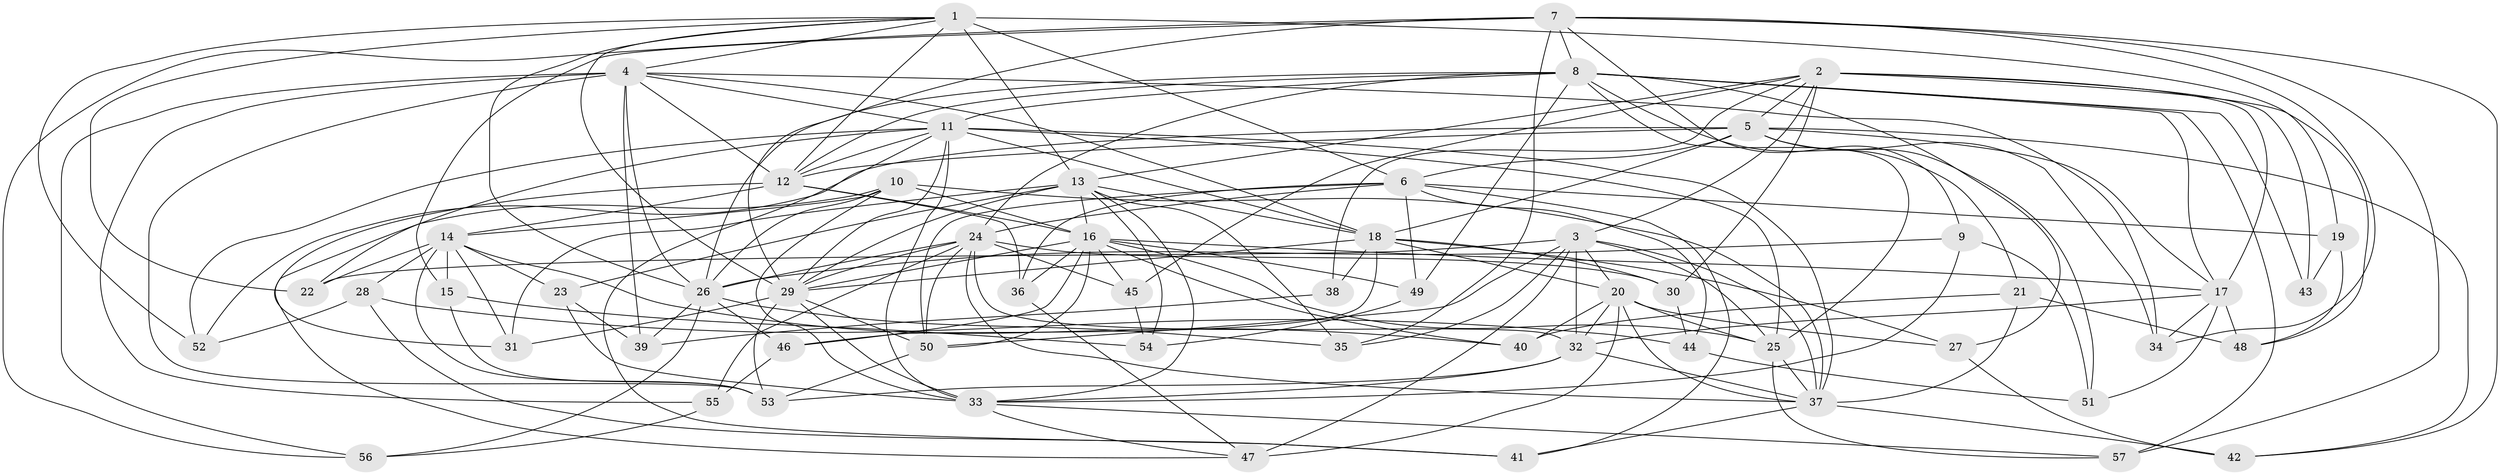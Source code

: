 // original degree distribution, {4: 1.0}
// Generated by graph-tools (version 1.1) at 2025/53/03/04/25 22:53:46]
// undirected, 57 vertices, 179 edges
graph export_dot {
  node [color=gray90,style=filled];
  1;
  2;
  3;
  4;
  5;
  6;
  7;
  8;
  9;
  10;
  11;
  12;
  13;
  14;
  15;
  16;
  17;
  18;
  19;
  20;
  21;
  22;
  23;
  24;
  25;
  26;
  27;
  28;
  29;
  30;
  31;
  32;
  33;
  34;
  35;
  36;
  37;
  38;
  39;
  40;
  41;
  42;
  43;
  44;
  45;
  46;
  47;
  48;
  49;
  50;
  51;
  52;
  53;
  54;
  55;
  56;
  57;
  1 -- 4 [weight=1.0];
  1 -- 6 [weight=3.0];
  1 -- 12 [weight=1.0];
  1 -- 13 [weight=2.0];
  1 -- 19 [weight=1.0];
  1 -- 22 [weight=1.0];
  1 -- 26 [weight=1.0];
  1 -- 29 [weight=1.0];
  1 -- 52 [weight=1.0];
  2 -- 3 [weight=2.0];
  2 -- 5 [weight=1.0];
  2 -- 13 [weight=1.0];
  2 -- 17 [weight=1.0];
  2 -- 30 [weight=1.0];
  2 -- 38 [weight=2.0];
  2 -- 43 [weight=2.0];
  2 -- 45 [weight=1.0];
  2 -- 48 [weight=1.0];
  3 -- 20 [weight=1.0];
  3 -- 22 [weight=1.0];
  3 -- 25 [weight=1.0];
  3 -- 32 [weight=2.0];
  3 -- 35 [weight=1.0];
  3 -- 37 [weight=1.0];
  3 -- 47 [weight=2.0];
  3 -- 50 [weight=1.0];
  4 -- 11 [weight=1.0];
  4 -- 12 [weight=1.0];
  4 -- 18 [weight=1.0];
  4 -- 26 [weight=3.0];
  4 -- 34 [weight=1.0];
  4 -- 39 [weight=1.0];
  4 -- 53 [weight=1.0];
  4 -- 55 [weight=1.0];
  4 -- 56 [weight=1.0];
  5 -- 6 [weight=1.0];
  5 -- 12 [weight=2.0];
  5 -- 17 [weight=1.0];
  5 -- 18 [weight=1.0];
  5 -- 34 [weight=1.0];
  5 -- 42 [weight=1.0];
  5 -- 51 [weight=1.0];
  5 -- 52 [weight=1.0];
  6 -- 19 [weight=1.0];
  6 -- 24 [weight=1.0];
  6 -- 36 [weight=2.0];
  6 -- 41 [weight=1.0];
  6 -- 44 [weight=1.0];
  6 -- 49 [weight=1.0];
  6 -- 50 [weight=1.0];
  7 -- 8 [weight=1.0];
  7 -- 9 [weight=1.0];
  7 -- 15 [weight=1.0];
  7 -- 29 [weight=2.0];
  7 -- 34 [weight=1.0];
  7 -- 35 [weight=1.0];
  7 -- 42 [weight=1.0];
  7 -- 56 [weight=1.0];
  7 -- 57 [weight=1.0];
  8 -- 11 [weight=1.0];
  8 -- 12 [weight=1.0];
  8 -- 17 [weight=1.0];
  8 -- 21 [weight=1.0];
  8 -- 24 [weight=1.0];
  8 -- 25 [weight=1.0];
  8 -- 26 [weight=1.0];
  8 -- 27 [weight=1.0];
  8 -- 43 [weight=1.0];
  8 -- 49 [weight=1.0];
  8 -- 57 [weight=1.0];
  9 -- 26 [weight=1.0];
  9 -- 33 [weight=1.0];
  9 -- 51 [weight=1.0];
  10 -- 14 [weight=1.0];
  10 -- 16 [weight=1.0];
  10 -- 26 [weight=1.0];
  10 -- 33 [weight=1.0];
  10 -- 37 [weight=1.0];
  10 -- 47 [weight=1.0];
  11 -- 12 [weight=1.0];
  11 -- 18 [weight=1.0];
  11 -- 22 [weight=1.0];
  11 -- 25 [weight=2.0];
  11 -- 29 [weight=1.0];
  11 -- 33 [weight=1.0];
  11 -- 37 [weight=1.0];
  11 -- 41 [weight=1.0];
  11 -- 52 [weight=1.0];
  12 -- 14 [weight=2.0];
  12 -- 16 [weight=1.0];
  12 -- 31 [weight=1.0];
  12 -- 36 [weight=2.0];
  13 -- 16 [weight=1.0];
  13 -- 18 [weight=1.0];
  13 -- 23 [weight=1.0];
  13 -- 29 [weight=1.0];
  13 -- 31 [weight=1.0];
  13 -- 33 [weight=2.0];
  13 -- 35 [weight=1.0];
  13 -- 54 [weight=1.0];
  14 -- 15 [weight=3.0];
  14 -- 22 [weight=1.0];
  14 -- 23 [weight=1.0];
  14 -- 28 [weight=1.0];
  14 -- 31 [weight=1.0];
  14 -- 40 [weight=1.0];
  14 -- 53 [weight=1.0];
  15 -- 53 [weight=1.0];
  15 -- 54 [weight=1.0];
  16 -- 17 [weight=1.0];
  16 -- 25 [weight=1.0];
  16 -- 29 [weight=1.0];
  16 -- 36 [weight=1.0];
  16 -- 40 [weight=1.0];
  16 -- 45 [weight=1.0];
  16 -- 46 [weight=1.0];
  16 -- 49 [weight=1.0];
  16 -- 50 [weight=1.0];
  17 -- 32 [weight=1.0];
  17 -- 34 [weight=1.0];
  17 -- 48 [weight=1.0];
  17 -- 51 [weight=1.0];
  18 -- 20 [weight=1.0];
  18 -- 27 [weight=1.0];
  18 -- 29 [weight=1.0];
  18 -- 30 [weight=1.0];
  18 -- 38 [weight=1.0];
  18 -- 46 [weight=1.0];
  19 -- 43 [weight=1.0];
  19 -- 48 [weight=1.0];
  20 -- 25 [weight=1.0];
  20 -- 27 [weight=1.0];
  20 -- 32 [weight=1.0];
  20 -- 37 [weight=1.0];
  20 -- 40 [weight=1.0];
  20 -- 47 [weight=1.0];
  21 -- 37 [weight=1.0];
  21 -- 40 [weight=1.0];
  21 -- 48 [weight=1.0];
  23 -- 33 [weight=1.0];
  23 -- 39 [weight=1.0];
  24 -- 26 [weight=1.0];
  24 -- 29 [weight=1.0];
  24 -- 30 [weight=1.0];
  24 -- 32 [weight=1.0];
  24 -- 37 [weight=1.0];
  24 -- 45 [weight=1.0];
  24 -- 50 [weight=1.0];
  24 -- 55 [weight=1.0];
  25 -- 37 [weight=1.0];
  25 -- 57 [weight=1.0];
  26 -- 35 [weight=1.0];
  26 -- 39 [weight=1.0];
  26 -- 46 [weight=1.0];
  26 -- 56 [weight=1.0];
  27 -- 42 [weight=1.0];
  28 -- 41 [weight=1.0];
  28 -- 44 [weight=1.0];
  28 -- 52 [weight=1.0];
  29 -- 31 [weight=1.0];
  29 -- 33 [weight=1.0];
  29 -- 50 [weight=1.0];
  29 -- 53 [weight=1.0];
  30 -- 44 [weight=1.0];
  32 -- 33 [weight=1.0];
  32 -- 37 [weight=1.0];
  32 -- 53 [weight=1.0];
  33 -- 47 [weight=1.0];
  33 -- 57 [weight=1.0];
  36 -- 47 [weight=1.0];
  37 -- 41 [weight=1.0];
  37 -- 42 [weight=1.0];
  38 -- 39 [weight=1.0];
  44 -- 51 [weight=1.0];
  45 -- 54 [weight=1.0];
  46 -- 55 [weight=1.0];
  49 -- 54 [weight=1.0];
  50 -- 53 [weight=1.0];
  55 -- 56 [weight=1.0];
}
